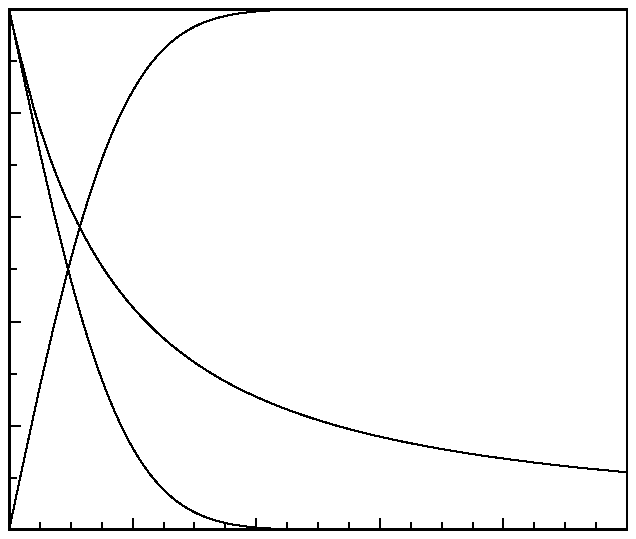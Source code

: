 % pl02-02.mp, generated by Mfpic, v1.10 2012/12/03,
% from TeX source "ch02-02" on 2015/07/11 at 10:43
numeric mfpicversion; mfpicversion := 110;
if unknown mode: mode := localfont; fi
if unknown mag: mag := 1000/1000; fi
if unknown grafbase: input grafbase; fi

if unknown grafbaseversion: grafbaseversion := 0; fi
if grafbaseversion <> mfpicversion :
GBmsg "Bad mfpic installation: mfpic and grafbase versions do not match.";
fi

if unknown Apricot: input dvipsnam.mp; fi
verbatimtex
\relax 
\input mfpicdef.tex\relax 
\def \MFPeverylabel {}
etex;


%----------------------------<1>
unitlen := 1.0pt#;
xscale :=  1.0 ; yscale :=  1.0 ;
bounds ( -8.000,  223.264,  -10.500,  188.242);

beginmfpic(1); % line 1 in the TeX source. 
verbatimtex \relax \MFPbegingroup \font \MFPcfont =cmr10\relax etex;

resizedrawpen ( 1.000pt);

store (curpath)
drawn
polyline (false)
(( 0.000, 0.000),( 223.264, 0.000));

pickup pencircle scaled 0.700pt;
for x= 8.000 step 44.653 until 231.364:
draw(x, 10.500)*pt..(x, 14.500)*pt;
endfor;

pickup pencircle scaled 0.500pt;
for x= 8.000 step 11.163 until 231.364:
draw(x, 10.500)*pt..(x, 13.000)*pt;
endfor;

store (curpath)
drawn
polyline (false)
(( 0.000, 0.000),( 0.000, 188.242));

pickup pencircle scaled 0.700pt;
for x= 10.500 step 37.648 until 198.842:
draw( 8.000, x)*pt..( 12.000, x)*pt;
endfor;

pickup pencircle scaled 0.500pt;
for x= 10.500 step 18.824 until 198.842:
draw( 8.000, x)*pt..( 10.500, x)*pt;
endfor;

store (curpath)
drawn
polyline (false)
(( 0.000, 188.242),( 223.264, 188.242));

store (curpath)
drawn
polyline (false)
(( 223.264, 0.000),( 223.264, 188.242));

resizedrawpen ( 0.500pt);

store (curpath)
drawn
curve (false)
(( 0.0000, 0.0000),( 4.4653, 21.1703),( 11.1632, 52.0164)
,( 15.6285, 71.4158),( 20.0938, 89.5059),( 22.3264, 97.9802)
,( 24.5590, 106.0414),( 26.7917, 113.6714),( 29.0243, 120.8572)
,( 31.2570, 127.5910),( 33.4896, 133.8697),( 35.7222, 139.6949)
,( 37.9549, 145.0725),( 40.1875, 150.0120),( 42.4202, 154.5265)
,( 44.6528, 158.6321),( 46.8854, 162.3471),( 49.1181, 165.6920)
,( 51.3507, 168.6886),( 53.5834, 171.3598),( 55.8160, 173.7290)
,( 58.0486, 175.8200),( 60.2813, 177.6561),( 62.5139, 179.2605)
,( 64.7466, 180.6554),( 66.9792, 181.8620),( 69.2118, 182.9007)
,( 71.4445, 183.7903),( 73.6771, 184.5483),( 75.9098, 185.1912)
,( 78.1424, 185.7335),( 80.3750, 186.1889),( 82.6077, 186.5692)
,( 84.8403, 186.8853),( 87.0730, 187.1468),( 89.3056, 187.3619)
,( 91.5382, 187.5381),( 93.7709, 187.6816),( 96.0035, 187.7980)
,( 98.2362, 187.8918),( 100.4688, 187.9671),( 102.7014, 188.0273)
,( 104.9341, 188.0751),( 107.1667, 188.1129),( 111.6320, 188.1659)
,( 116.0973, 188.1981),( 122.7952, 188.2236),( 129.4931, 188.2348)
,( 138.4237, 188.2403),( 149.5869, 188.2421),( 167.4480, 188.2425)
,( 196.4723, 188.2425),( 223.2640, 188.2425));

store (curpath)
drawn
curve (false)
(( 0.0000, 188.2425),( 4.4653, 167.0722),( 11.1632, 136.2261)
,( 15.6285, 116.8267),( 20.0938, 98.7366),( 22.3264, 90.2623)
,( 24.5590, 82.2011),( 26.7917, 74.5711),( 29.0243, 67.3853)
,( 31.2570, 60.6515),( 33.4896, 54.3728),( 35.7222, 48.5476)
,( 37.9549, 43.1700),( 40.1875, 38.2305),( 42.4202, 33.7160)
,( 44.6528, 29.6104),( 46.8854, 25.8954),( 49.1181, 22.5505)
,( 51.3507, 19.5539),( 53.5834, 16.8827),( 55.8160, 14.5135)
,( 58.0486, 12.4225),( 60.2813, 10.5863),( 62.5139, 8.9820)
,( 64.7466, 7.5871),( 66.9792, 6.3805),( 69.2118, 5.3418)
,( 71.4445, 4.4522),( 73.6771, 3.6941),( 75.9098, 3.0513)
,( 78.1424, 2.5090),( 80.3750, 2.0536),( 82.6077, 1.6733)
,( 84.8403, 1.3571),( 87.0730, 1.0957),( 89.3056, 0.8805)
,( 91.5382, 0.7044),( 93.7709, 0.5609),( 96.0035, 0.4445)
,( 98.2362, 0.3507),( 100.4688, 0.2753),( 102.7014, 0.2152)
,( 104.9341, 0.1674),( 107.1667, 0.1296),( 111.6320, 0.0766)
,( 116.0973, 0.0444),( 122.7952, 0.0189),( 129.4931, 0.0077)
,( 138.4237, 0.0022),( 149.5869, 0.0004),( 167.4480, 0.0000)
,( 196.4723, 0.0000),( 223.2640, 0.0000));

store (curpath)
drawn
curve (false)
(( 0.0000, 188.2425),( 2.2326, 178.0755),( 8.9306, 152.2919)
,( 11.1632, 145.0119),( 15.6285, 132.0514),( 17.8611, 126.2708)
,( 20.0938, 120.8991),( 22.3264, 115.8991),( 24.5590, 111.2376)
,( 26.7917, 106.8850),( 29.0243, 102.8145),( 31.2570, 99.0024)
,( 33.4896, 95.4272),( 35.7222, 92.0695),( 37.9549, 88.9119)
,( 40.1875, 85.9386),( 42.4202, 83.1355),( 44.6528, 80.4894)
,( 46.8854, 77.9887),( 49.1181, 75.6227),( 53.5834, 71.2568)
,( 58.0486, 67.3235),( 62.5139, 63.7659),( 66.9792, 60.5360)
,( 71.4445, 57.5934),( 75.9098, 54.9034),( 80.3750, 52.4368)
,( 84.8403, 50.1684),( 91.5382, 47.0905),( 98.2362, 44.3486)
,( 104.9341, 41.8930),( 111.6320, 39.6827),( 118.3299, 37.6842)
,( 125.0278, 35.8694),( 131.7258, 34.2150),( 140.6563, 32.2249)
,( 149.5869, 30.4466),( 158.5174, 28.8489),( 169.6806, 27.0672)
,( 180.8438, 25.4878),( 192.0070, 24.0788),( 205.4029, 22.5771)
,( 218.7987, 21.2486),( 223.2640, 20.8393));

verbatimtex \relax \MFPendgroup  etex;
endmfpic; % (1) line 94 in the TeX source.
%------------------------------------------


end.
